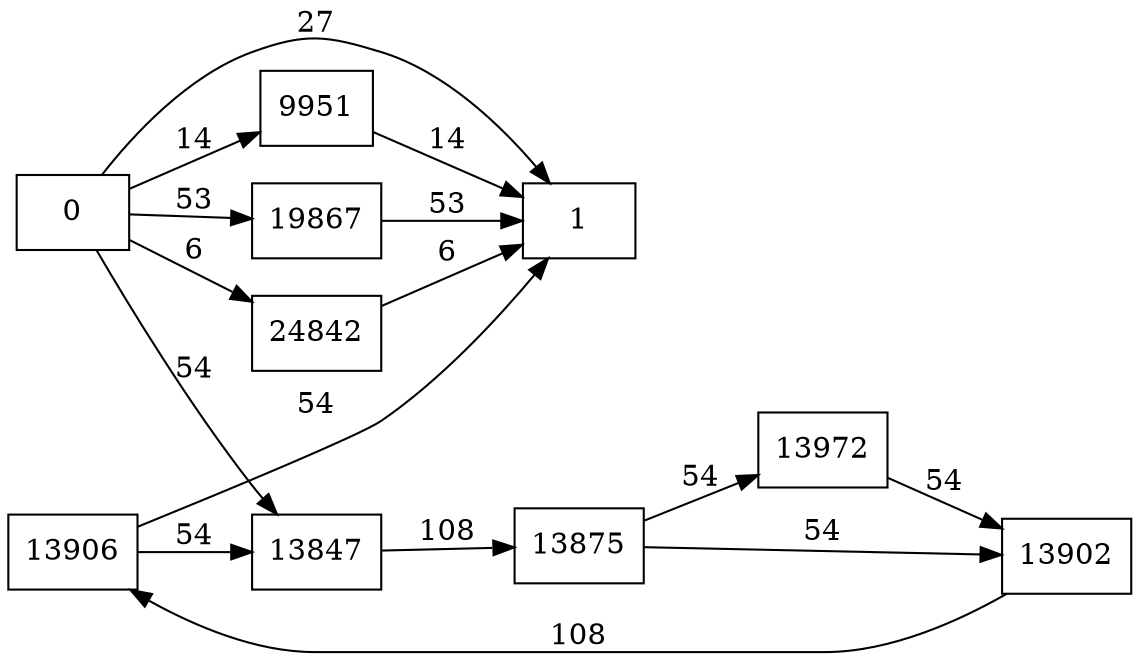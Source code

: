 digraph {
	graph [rankdir=LR]
	node [shape=rectangle]
	9951 -> 1 [label=14]
	13847 -> 13875 [label=108]
	13875 -> 13902 [label=54]
	13875 -> 13972 [label=54]
	13902 -> 13906 [label=108]
	13906 -> 13847 [label=54]
	13906 -> 1 [label=54]
	13972 -> 13902 [label=54]
	19867 -> 1 [label=53]
	24842 -> 1 [label=6]
	0 -> 1 [label=27]
	0 -> 9951 [label=14]
	0 -> 13847 [label=54]
	0 -> 19867 [label=53]
	0 -> 24842 [label=6]
}
